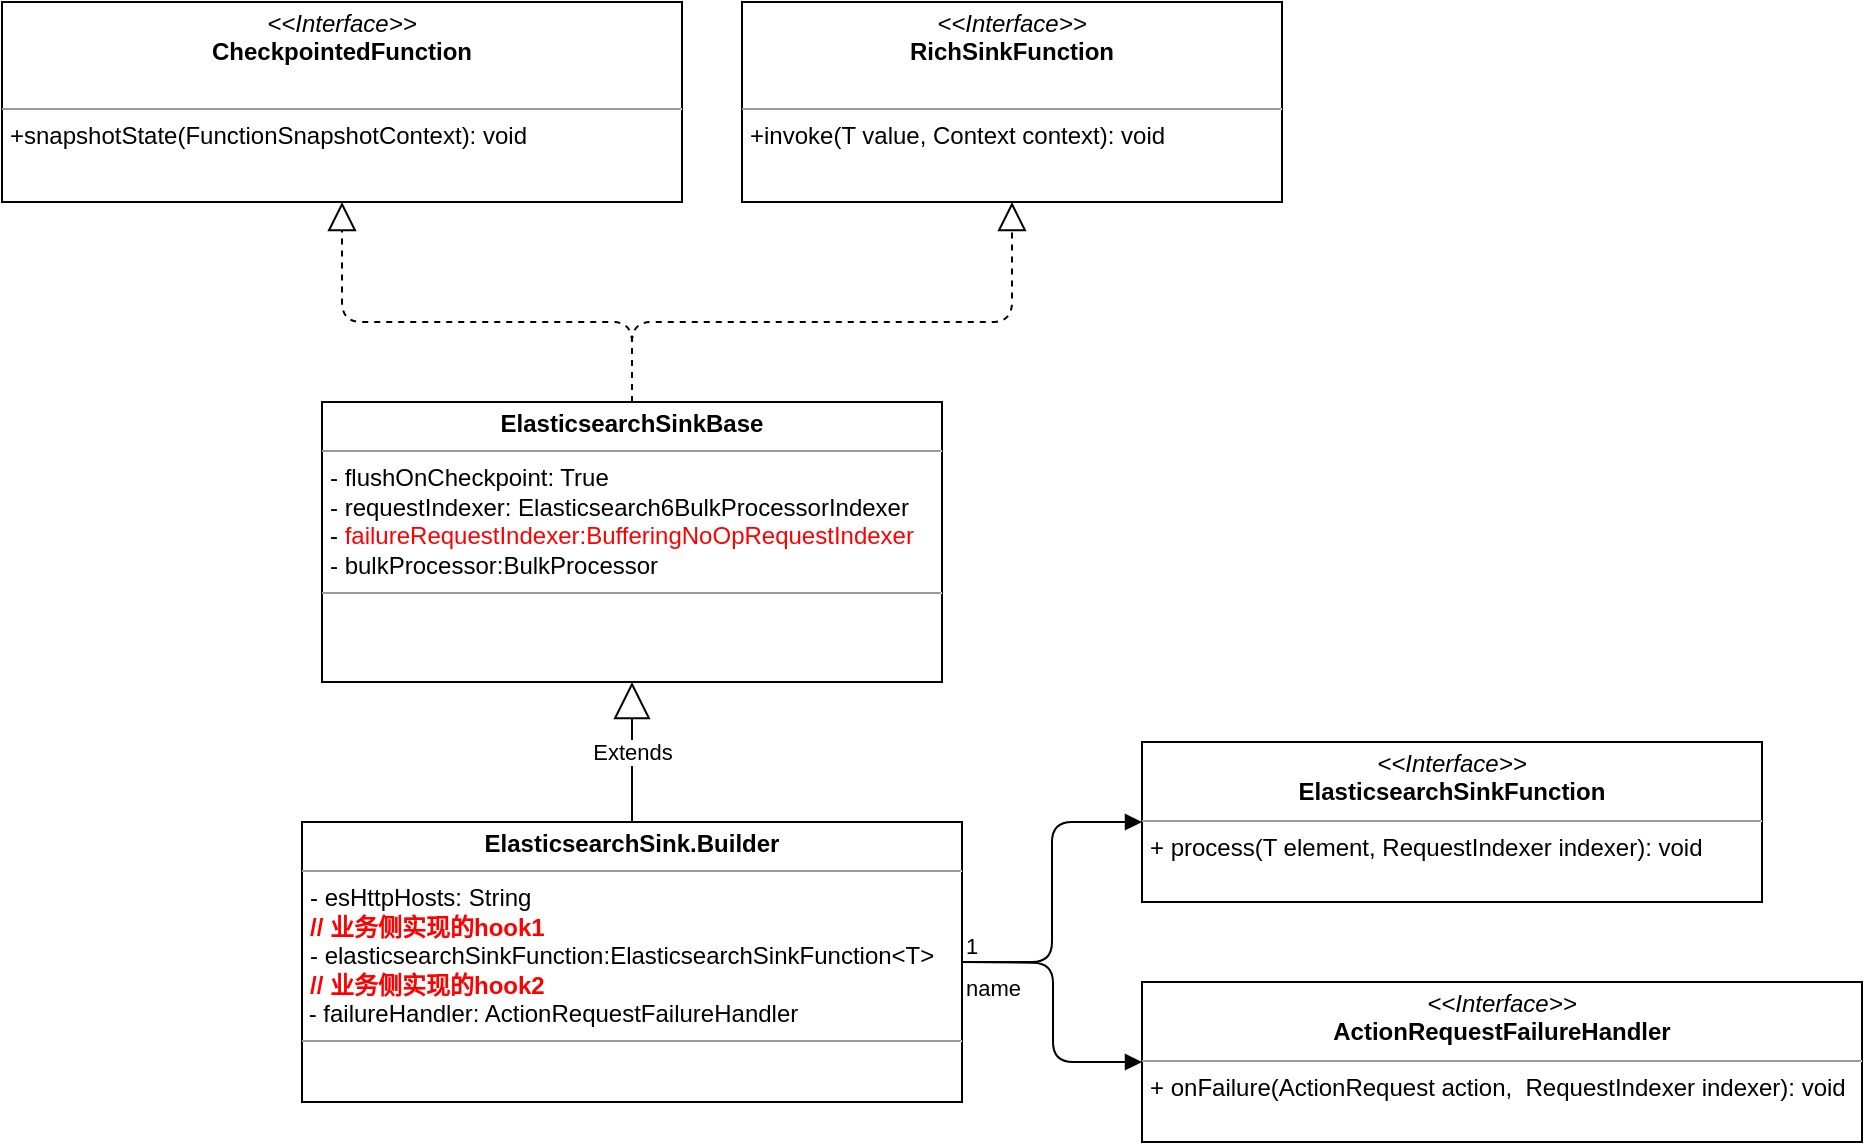 <mxfile version="14.2.3" type="github">
  <diagram name="Page-1" id="c4acf3e9-155e-7222-9cf6-157b1a14988f">
    <mxGraphModel dx="940" dy="671" grid="1" gridSize="10" guides="1" tooltips="1" connect="1" arrows="1" fold="1" page="1" pageScale="1" pageWidth="850" pageHeight="1100" background="#ffffff" math="0" shadow="0">
      <root>
        <mxCell id="0" />
        <mxCell id="1" parent="0" />
        <mxCell id="P0O2BcLNozPyinKDmjZ9-3" value="&lt;p style=&quot;margin: 0px ; margin-top: 4px ; text-align: center&quot;&gt;&lt;i&gt;&amp;lt;&amp;lt;Interface&amp;gt;&amp;gt;&lt;/i&gt;&lt;br&gt;&lt;b&gt;CheckpointedFunction&lt;/b&gt;&lt;br&gt;&lt;/p&gt;&lt;p style=&quot;margin: 0px ; margin-left: 4px&quot;&gt;&lt;br&gt;&lt;/p&gt;&lt;hr size=&quot;1&quot;&gt;&lt;p style=&quot;margin: 0px ; margin-left: 4px&quot;&gt;+snapshotState(FunctionSnapshotContext): void&lt;/p&gt;&lt;p style=&quot;margin: 0px ; margin-left: 4px&quot;&gt;&lt;br&gt;&lt;/p&gt;" style="verticalAlign=top;align=left;overflow=fill;fontSize=12;fontFamily=Helvetica;html=1;" vertex="1" parent="1">
          <mxGeometry x="90" y="70" width="340" height="100" as="geometry" />
        </mxCell>
        <mxCell id="P0O2BcLNozPyinKDmjZ9-4" value="&lt;p style=&quot;margin: 0px ; margin-top: 4px ; text-align: center&quot;&gt;&lt;i&gt;&amp;lt;&amp;lt;Interface&amp;gt;&amp;gt;&lt;/i&gt;&lt;br&gt;&lt;b&gt;RichSinkFunction&lt;/b&gt;&lt;br&gt;&lt;/p&gt;&lt;p style=&quot;margin: 0px ; margin-left: 4px&quot;&gt;&lt;br&gt;&lt;/p&gt;&lt;hr size=&quot;1&quot;&gt;&lt;p style=&quot;margin: 0px ; margin-left: 4px&quot;&gt;+invoke(T value, Context context): void&lt;/p&gt;&lt;p style=&quot;margin: 0px ; margin-left: 4px&quot;&gt;&lt;br&gt;&lt;/p&gt;" style="verticalAlign=top;align=left;overflow=fill;fontSize=12;fontFamily=Helvetica;html=1;" vertex="1" parent="1">
          <mxGeometry x="460" y="70" width="270" height="100" as="geometry" />
        </mxCell>
        <mxCell id="P0O2BcLNozPyinKDmjZ9-5" value="&lt;p style=&quot;margin: 0px ; margin-top: 4px ; text-align: center&quot;&gt;&lt;b&gt;ElasticsearchSinkBase&lt;/b&gt;&lt;br&gt;&lt;/p&gt;&lt;hr size=&quot;1&quot;&gt;&lt;p style=&quot;margin: 0px ; margin-left: 4px&quot;&gt;- flushOnCheckpoint: True&lt;/p&gt;&lt;p style=&quot;margin: 0px ; margin-left: 4px&quot;&gt;- requestIndexer:&amp;nbsp;Elasticsearch6BulkProcessorIndexer&lt;/p&gt;&lt;p style=&quot;margin: 0px ; margin-left: 4px&quot;&gt;-&amp;nbsp;&lt;font color=&quot;#ff0000&quot;&gt;failureRequestIndexer:BufferingNoOpRequestIndexer&lt;/font&gt;&lt;/p&gt;&lt;p style=&quot;margin: 0px ; margin-left: 4px&quot;&gt;-&amp;nbsp;bulkProcessor:BulkProcessor&lt;/p&gt;&lt;hr size=&quot;1&quot;&gt;&lt;p style=&quot;margin: 0px ; margin-left: 4px&quot;&gt;&lt;br&gt;&lt;/p&gt;" style="verticalAlign=top;align=left;overflow=fill;fontSize=12;fontFamily=Helvetica;html=1;" vertex="1" parent="1">
          <mxGeometry x="250" y="270" width="310" height="140" as="geometry" />
        </mxCell>
        <mxCell id="P0O2BcLNozPyinKDmjZ9-6" value="" style="endArrow=block;dashed=1;endFill=0;endSize=12;html=1;entryX=0.5;entryY=1;entryDx=0;entryDy=0;exitX=0.5;exitY=0;exitDx=0;exitDy=0;" edge="1" parent="1" source="P0O2BcLNozPyinKDmjZ9-5" target="P0O2BcLNozPyinKDmjZ9-3">
          <mxGeometry width="160" relative="1" as="geometry">
            <mxPoint x="440" y="120" as="sourcePoint" />
            <mxPoint x="440" y="120" as="targetPoint" />
            <Array as="points">
              <mxPoint x="405" y="230" />
              <mxPoint x="260" y="230" />
            </Array>
          </mxGeometry>
        </mxCell>
        <mxCell id="P0O2BcLNozPyinKDmjZ9-7" value="" style="endArrow=block;dashed=1;endFill=0;endSize=12;html=1;entryX=0.5;entryY=1;entryDx=0;entryDy=0;exitX=0.5;exitY=0;exitDx=0;exitDy=0;" edge="1" parent="1" source="P0O2BcLNozPyinKDmjZ9-5" target="P0O2BcLNozPyinKDmjZ9-4">
          <mxGeometry width="160" relative="1" as="geometry">
            <mxPoint x="440" y="280" as="sourcePoint" />
            <mxPoint x="680" y="240" as="targetPoint" />
            <Array as="points">
              <mxPoint x="405" y="230" />
              <mxPoint x="595" y="230" />
            </Array>
          </mxGeometry>
        </mxCell>
        <mxCell id="P0O2BcLNozPyinKDmjZ9-11" value="&lt;p style=&quot;margin: 0px ; margin-top: 4px ; text-align: center&quot;&gt;&lt;b&gt;ElasticsearchSink.Builder&lt;/b&gt;&lt;br&gt;&lt;/p&gt;&lt;hr size=&quot;1&quot;&gt;&lt;p style=&quot;margin: 0px ; margin-left: 4px&quot;&gt;- esHttpHosts: String&lt;/p&gt;&lt;p style=&quot;margin: 0px ; margin-left: 4px&quot;&gt;&lt;b&gt;&lt;font color=&quot;#ff0000&quot;&gt;// 业务侧实现的hook1&lt;/font&gt;&lt;/b&gt;&lt;/p&gt;&lt;p style=&quot;margin: 0px ; margin-left: 4px&quot;&gt;- elasticsearchSinkFunction:ElasticsearchSinkFunction&amp;lt;T&amp;gt;&lt;/p&gt;&lt;p style=&quot;margin: 0px ; margin-left: 4px&quot;&gt;&lt;b&gt;&lt;font color=&quot;#ff0000&quot;&gt;// 业务侧实现的hook2&lt;/font&gt;&lt;/b&gt;&lt;/p&gt;&lt;div&gt;&amp;nbsp;-&amp;nbsp;failureHandler: ActionRequestFailureHandler&lt;/div&gt;&lt;hr size=&quot;1&quot;&gt;&lt;p style=&quot;margin: 0px ; margin-left: 4px&quot;&gt;&lt;br&gt;&lt;/p&gt;" style="verticalAlign=top;align=left;overflow=fill;fontSize=12;fontFamily=Helvetica;html=1;" vertex="1" parent="1">
          <mxGeometry x="240" y="480" width="330" height="140" as="geometry" />
        </mxCell>
        <mxCell id="P0O2BcLNozPyinKDmjZ9-16" value="&lt;p style=&quot;margin: 0px ; margin-top: 4px ; text-align: center&quot;&gt;&lt;i&gt;&amp;lt;&amp;lt;Interface&amp;gt;&amp;gt;&lt;/i&gt;&lt;br&gt;&lt;b&gt;ElasticsearchSinkFunction&lt;/b&gt;&lt;/p&gt;&lt;hr size=&quot;1&quot;&gt;&lt;p style=&quot;margin: 0px ; margin-left: 4px&quot;&gt;+ process(T element, RequestIndexer indexer): void&lt;br&gt;&lt;/p&gt;" style="verticalAlign=top;align=left;overflow=fill;fontSize=12;fontFamily=Helvetica;html=1;" vertex="1" parent="1">
          <mxGeometry x="660" y="440" width="310" height="80" as="geometry" />
        </mxCell>
        <mxCell id="P0O2BcLNozPyinKDmjZ9-17" value="&lt;p style=&quot;margin: 0px ; margin-top: 4px ; text-align: center&quot;&gt;&lt;i&gt;&amp;lt;&amp;lt;Interface&amp;gt;&amp;gt;&lt;/i&gt;&lt;br&gt;&lt;b&gt;ActionRequestFailureHandler&lt;/b&gt;&lt;br&gt;&lt;/p&gt;&lt;hr size=&quot;1&quot;&gt;&lt;p style=&quot;margin: 0px ; margin-left: 4px&quot;&gt;+ onFailure(ActionRequest action, &amp;nbsp;RequestIndexer indexer): void&lt;br&gt;&lt;/p&gt;" style="verticalAlign=top;align=left;overflow=fill;fontSize=12;fontFamily=Helvetica;html=1;" vertex="1" parent="1">
          <mxGeometry x="660" y="560" width="360" height="80" as="geometry" />
        </mxCell>
        <mxCell id="P0O2BcLNozPyinKDmjZ9-18" value="Extends" style="endArrow=block;endSize=16;endFill=0;html=1;exitX=0.5;exitY=0;exitDx=0;exitDy=0;entryX=0.5;entryY=1;entryDx=0;entryDy=0;" edge="1" parent="1" source="P0O2BcLNozPyinKDmjZ9-11" target="P0O2BcLNozPyinKDmjZ9-5">
          <mxGeometry width="160" relative="1" as="geometry">
            <mxPoint x="400" y="430" as="sourcePoint" />
            <mxPoint x="560" y="430" as="targetPoint" />
          </mxGeometry>
        </mxCell>
        <mxCell id="P0O2BcLNozPyinKDmjZ9-19" value="name" style="endArrow=block;endFill=1;html=1;edgeStyle=orthogonalEdgeStyle;align=left;verticalAlign=top;exitX=1;exitY=0.5;exitDx=0;exitDy=0;entryX=0;entryY=0.5;entryDx=0;entryDy=0;" edge="1" parent="1" source="P0O2BcLNozPyinKDmjZ9-11" target="P0O2BcLNozPyinKDmjZ9-16">
          <mxGeometry x="-1" relative="1" as="geometry">
            <mxPoint x="570" y="520" as="sourcePoint" />
            <mxPoint x="730" y="520" as="targetPoint" />
          </mxGeometry>
        </mxCell>
        <mxCell id="P0O2BcLNozPyinKDmjZ9-20" value="1" style="edgeLabel;resizable=0;html=1;align=left;verticalAlign=bottom;" connectable="0" vertex="1" parent="P0O2BcLNozPyinKDmjZ9-19">
          <mxGeometry x="-1" relative="1" as="geometry" />
        </mxCell>
        <mxCell id="P0O2BcLNozPyinKDmjZ9-21" value="name" style="endArrow=block;endFill=1;html=1;edgeStyle=orthogonalEdgeStyle;align=left;verticalAlign=top;entryX=0;entryY=0.5;entryDx=0;entryDy=0;" edge="1" parent="1" target="P0O2BcLNozPyinKDmjZ9-17">
          <mxGeometry x="-1" relative="1" as="geometry">
            <mxPoint x="570" y="550" as="sourcePoint" />
            <mxPoint x="730" y="550" as="targetPoint" />
          </mxGeometry>
        </mxCell>
        <mxCell id="P0O2BcLNozPyinKDmjZ9-22" value="1" style="edgeLabel;resizable=0;html=1;align=left;verticalAlign=bottom;" connectable="0" vertex="1" parent="P0O2BcLNozPyinKDmjZ9-21">
          <mxGeometry x="-1" relative="1" as="geometry" />
        </mxCell>
      </root>
    </mxGraphModel>
  </diagram>
</mxfile>
